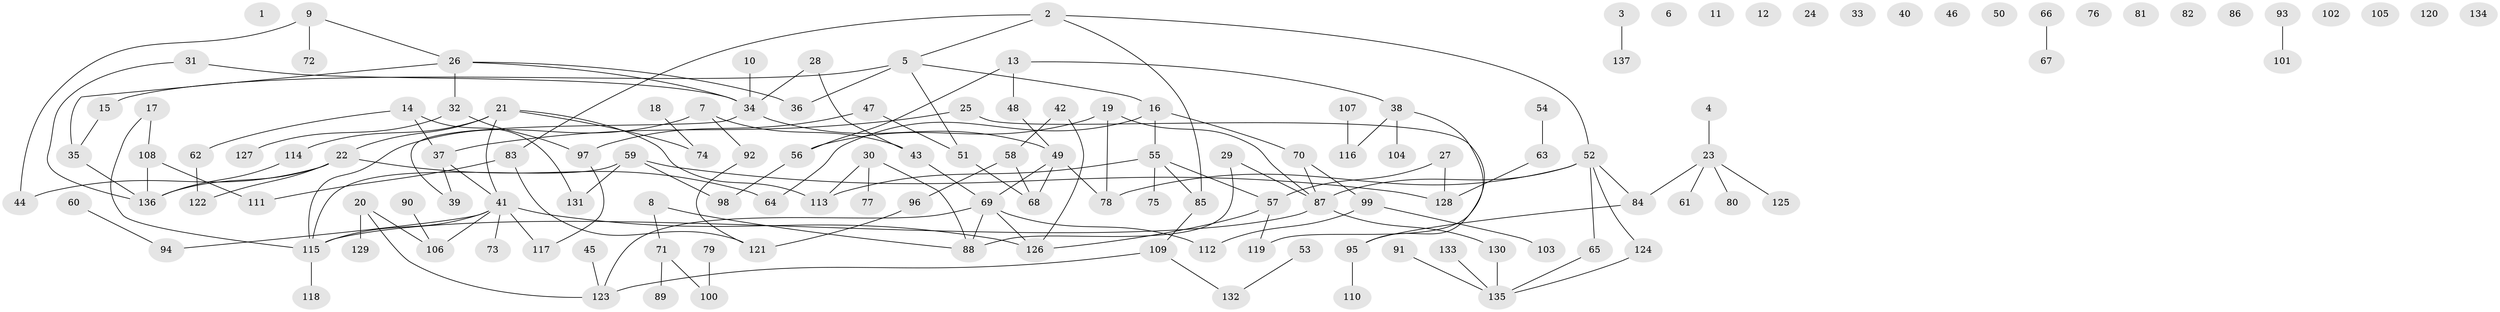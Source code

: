 // Generated by graph-tools (version 1.1) at 2025/49/03/09/25 03:49:12]
// undirected, 137 vertices, 154 edges
graph export_dot {
graph [start="1"]
  node [color=gray90,style=filled];
  1;
  2;
  3;
  4;
  5;
  6;
  7;
  8;
  9;
  10;
  11;
  12;
  13;
  14;
  15;
  16;
  17;
  18;
  19;
  20;
  21;
  22;
  23;
  24;
  25;
  26;
  27;
  28;
  29;
  30;
  31;
  32;
  33;
  34;
  35;
  36;
  37;
  38;
  39;
  40;
  41;
  42;
  43;
  44;
  45;
  46;
  47;
  48;
  49;
  50;
  51;
  52;
  53;
  54;
  55;
  56;
  57;
  58;
  59;
  60;
  61;
  62;
  63;
  64;
  65;
  66;
  67;
  68;
  69;
  70;
  71;
  72;
  73;
  74;
  75;
  76;
  77;
  78;
  79;
  80;
  81;
  82;
  83;
  84;
  85;
  86;
  87;
  88;
  89;
  90;
  91;
  92;
  93;
  94;
  95;
  96;
  97;
  98;
  99;
  100;
  101;
  102;
  103;
  104;
  105;
  106;
  107;
  108;
  109;
  110;
  111;
  112;
  113;
  114;
  115;
  116;
  117;
  118;
  119;
  120;
  121;
  122;
  123;
  124;
  125;
  126;
  127;
  128;
  129;
  130;
  131;
  132;
  133;
  134;
  135;
  136;
  137;
  2 -- 5;
  2 -- 52;
  2 -- 83;
  2 -- 85;
  3 -- 137;
  4 -- 23;
  5 -- 15;
  5 -- 16;
  5 -- 36;
  5 -- 51;
  7 -- 43;
  7 -- 92;
  7 -- 115;
  8 -- 71;
  8 -- 88;
  9 -- 26;
  9 -- 44;
  9 -- 72;
  10 -- 34;
  13 -- 38;
  13 -- 48;
  13 -- 56;
  14 -- 37;
  14 -- 62;
  14 -- 131;
  15 -- 35;
  16 -- 55;
  16 -- 64;
  16 -- 70;
  17 -- 108;
  17 -- 115;
  18 -- 74;
  19 -- 56;
  19 -- 78;
  19 -- 87;
  20 -- 106;
  20 -- 123;
  20 -- 129;
  21 -- 22;
  21 -- 41;
  21 -- 74;
  21 -- 113;
  21 -- 114;
  22 -- 44;
  22 -- 64;
  22 -- 122;
  22 -- 136;
  23 -- 61;
  23 -- 80;
  23 -- 84;
  23 -- 125;
  25 -- 37;
  25 -- 95;
  26 -- 32;
  26 -- 34;
  26 -- 35;
  26 -- 36;
  27 -- 57;
  27 -- 128;
  28 -- 34;
  28 -- 43;
  29 -- 87;
  29 -- 88;
  30 -- 77;
  30 -- 88;
  30 -- 113;
  31 -- 34;
  31 -- 136;
  32 -- 97;
  32 -- 127;
  34 -- 39;
  34 -- 49;
  35 -- 136;
  37 -- 39;
  37 -- 41;
  38 -- 104;
  38 -- 116;
  38 -- 119;
  41 -- 73;
  41 -- 94;
  41 -- 106;
  41 -- 115;
  41 -- 117;
  41 -- 126;
  42 -- 58;
  42 -- 126;
  43 -- 69;
  45 -- 123;
  47 -- 51;
  47 -- 97;
  48 -- 49;
  49 -- 68;
  49 -- 69;
  49 -- 78;
  51 -- 68;
  52 -- 65;
  52 -- 78;
  52 -- 84;
  52 -- 87;
  52 -- 124;
  53 -- 132;
  54 -- 63;
  55 -- 57;
  55 -- 75;
  55 -- 85;
  55 -- 113;
  56 -- 98;
  57 -- 119;
  57 -- 126;
  58 -- 68;
  58 -- 96;
  59 -- 98;
  59 -- 115;
  59 -- 128;
  59 -- 131;
  60 -- 94;
  62 -- 122;
  63 -- 128;
  65 -- 135;
  66 -- 67;
  69 -- 88;
  69 -- 112;
  69 -- 123;
  69 -- 126;
  70 -- 87;
  70 -- 99;
  71 -- 89;
  71 -- 100;
  79 -- 100;
  83 -- 111;
  83 -- 121;
  84 -- 95;
  85 -- 109;
  87 -- 115;
  87 -- 130;
  90 -- 106;
  91 -- 135;
  92 -- 121;
  93 -- 101;
  95 -- 110;
  96 -- 121;
  97 -- 117;
  99 -- 103;
  99 -- 112;
  107 -- 116;
  108 -- 111;
  108 -- 136;
  109 -- 123;
  109 -- 132;
  114 -- 136;
  115 -- 118;
  124 -- 135;
  130 -- 135;
  133 -- 135;
}
